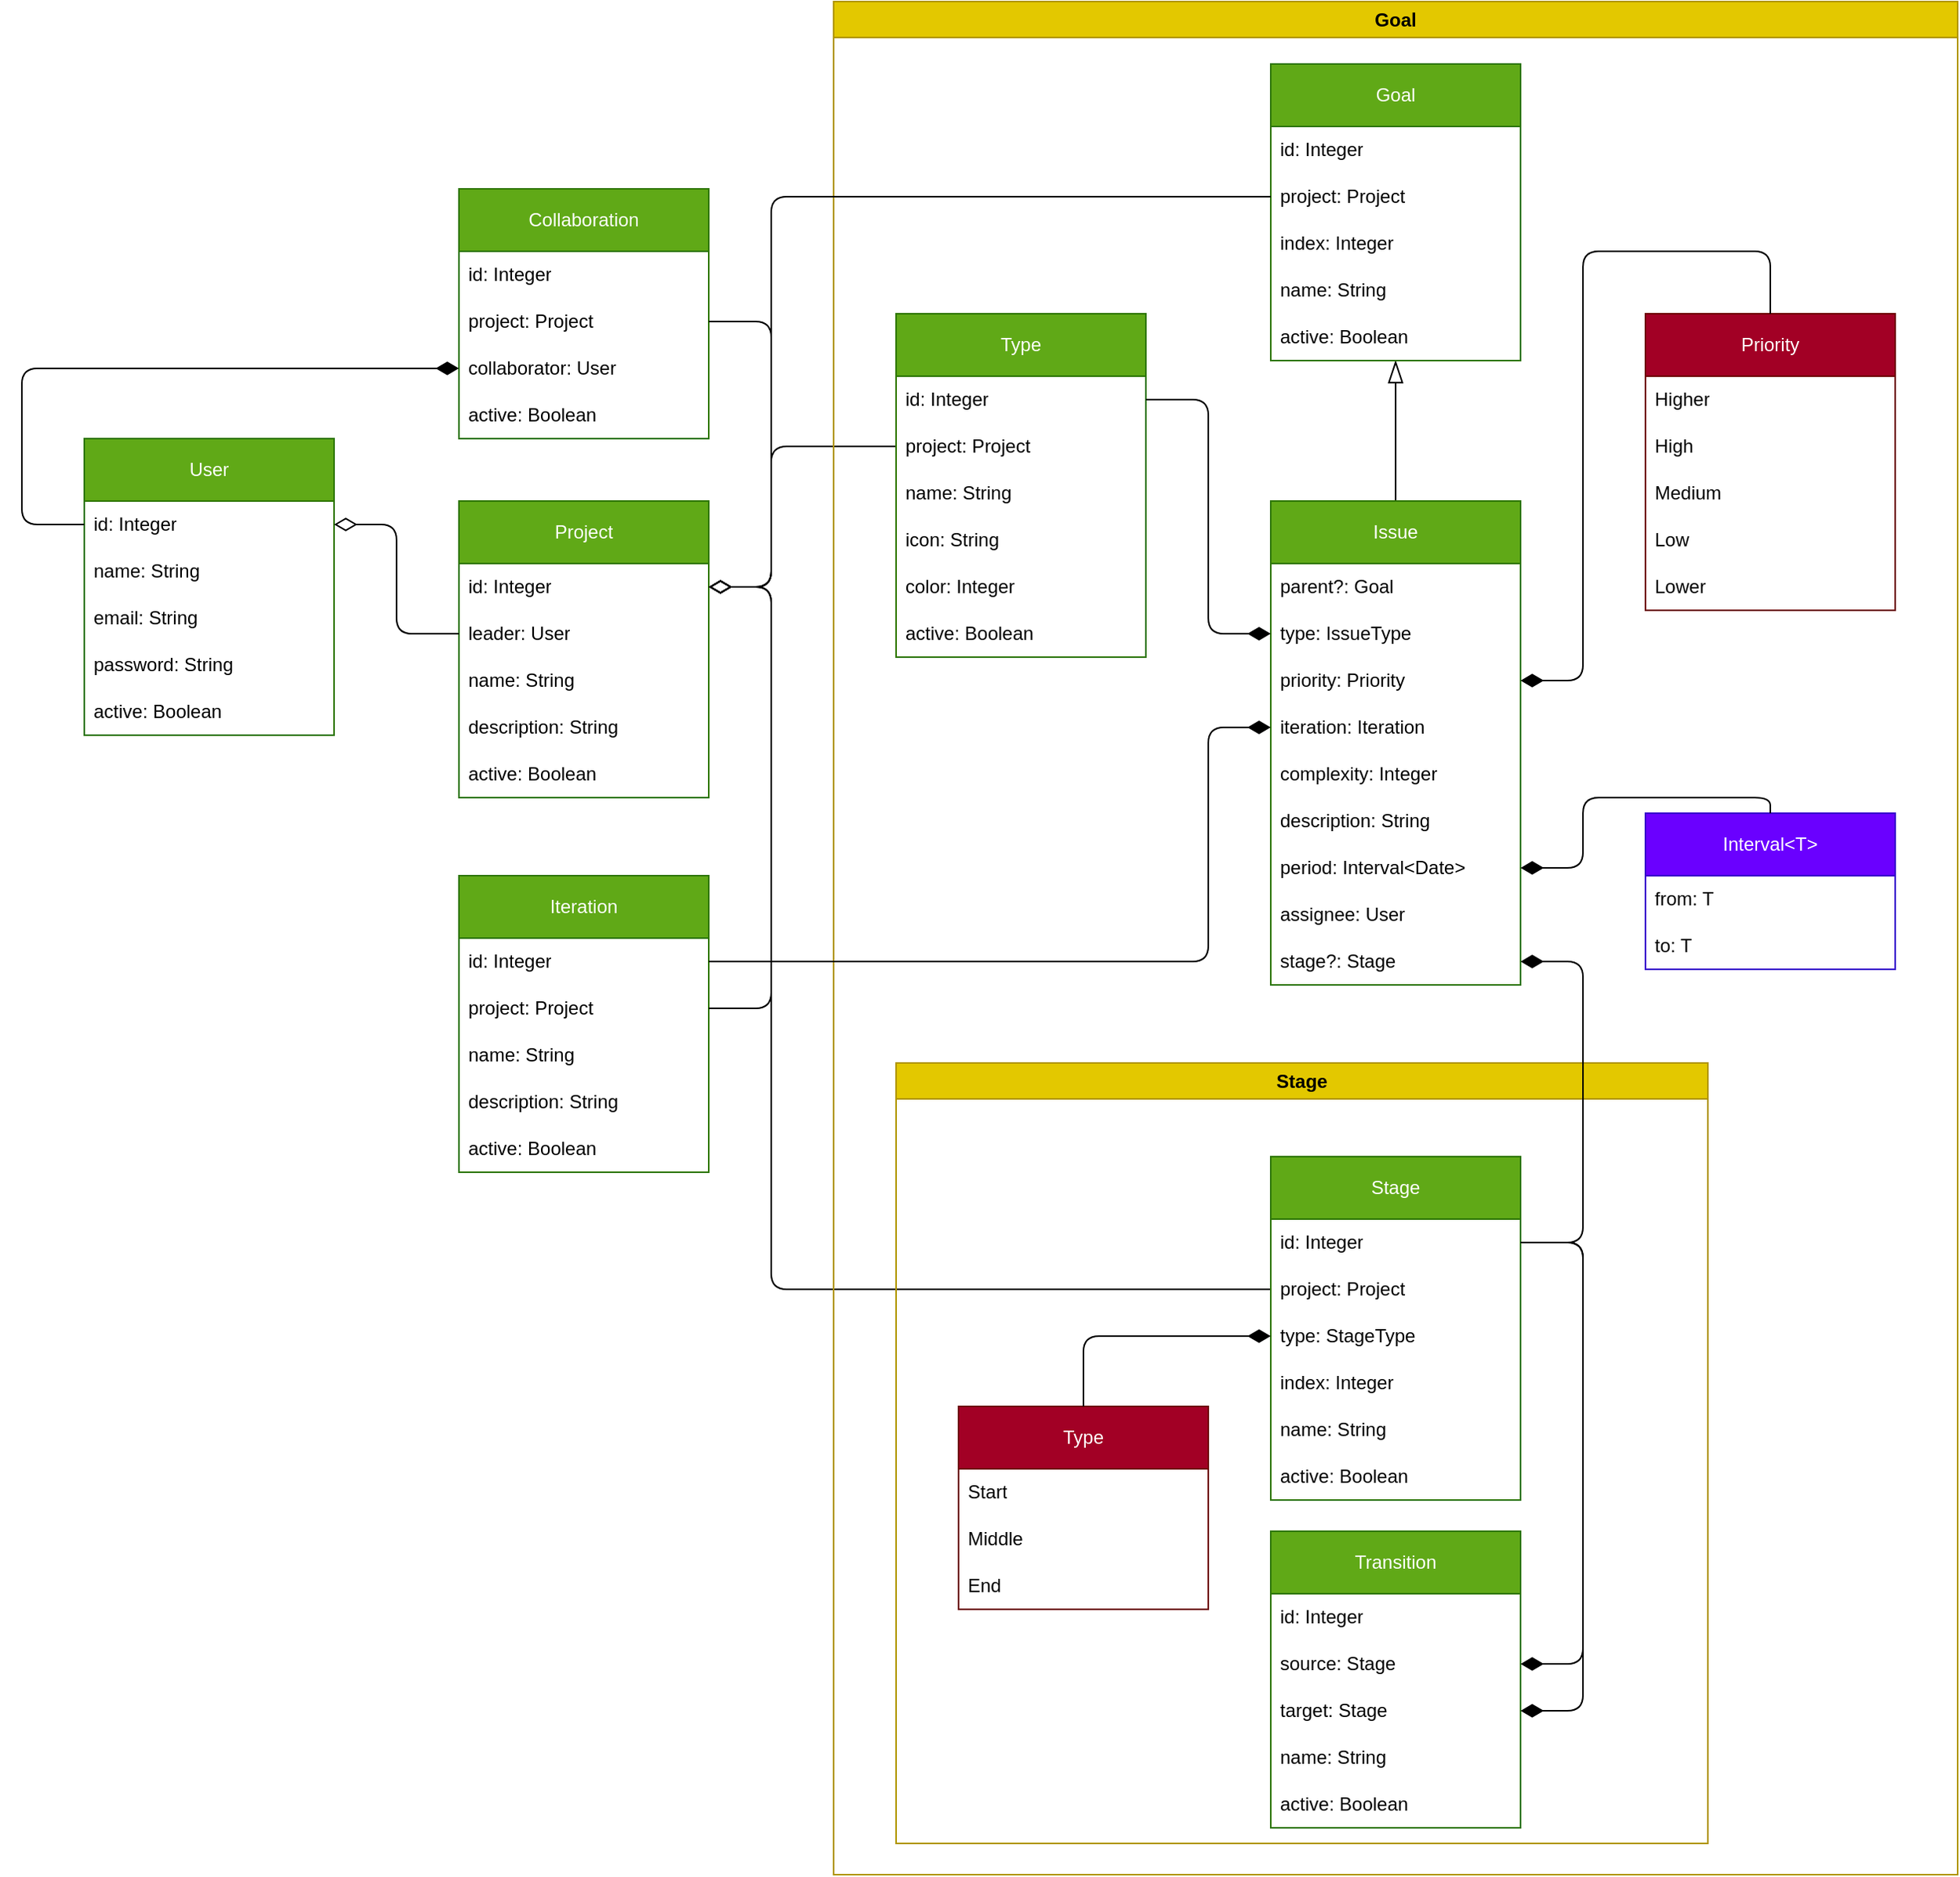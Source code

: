 <mxfile>
    <diagram id="HF8Bk1GmPtNOxWlaj5Zx" name="Página-1">
        <mxGraphModel dx="1165" dy="1118" grid="1" gridSize="10" guides="1" tooltips="1" connect="1" arrows="1" fold="1" page="0" pageScale="1" pageWidth="827" pageHeight="1169" math="0" shadow="0">
            <root>
                <mxCell id="0"/>
                <mxCell id="1" parent="0"/>
                <mxCell id="2" value="User" style="swimlane;fontStyle=0;childLayout=stackLayout;horizontal=1;startSize=40;horizontalStack=0;resizeParent=1;resizeParentMax=0;resizeLast=0;collapsible=1;marginBottom=0;whiteSpace=wrap;html=1;fillColor=#60a917;fontColor=#ffffff;strokeColor=#2D7600;" parent="1" vertex="1">
                    <mxGeometry x="240" y="160" width="160" height="190" as="geometry"/>
                </mxCell>
                <mxCell id="3" value="id: Integer" style="text;strokeColor=none;fillColor=none;align=left;verticalAlign=middle;spacingLeft=4;spacingRight=4;overflow=hidden;points=[[0,0.5],[1,0.5]];portConstraint=eastwest;rotatable=0;whiteSpace=wrap;html=1;" parent="2" vertex="1">
                    <mxGeometry y="40" width="160" height="30" as="geometry"/>
                </mxCell>
                <mxCell id="4" value="name: String" style="text;strokeColor=none;fillColor=none;align=left;verticalAlign=middle;spacingLeft=4;spacingRight=4;overflow=hidden;points=[[0,0.5],[1,0.5]];portConstraint=eastwest;rotatable=0;whiteSpace=wrap;html=1;" parent="2" vertex="1">
                    <mxGeometry y="70" width="160" height="30" as="geometry"/>
                </mxCell>
                <mxCell id="6" value="email: String" style="text;strokeColor=none;fillColor=none;align=left;verticalAlign=middle;spacingLeft=4;spacingRight=4;overflow=hidden;points=[[0,0.5],[1,0.5]];portConstraint=eastwest;rotatable=0;whiteSpace=wrap;html=1;" parent="2" vertex="1">
                    <mxGeometry y="100" width="160" height="30" as="geometry"/>
                </mxCell>
                <mxCell id="7" value="password: String" style="text;strokeColor=none;fillColor=none;align=left;verticalAlign=middle;spacingLeft=4;spacingRight=4;overflow=hidden;points=[[0,0.5],[1,0.5]];portConstraint=eastwest;rotatable=0;whiteSpace=wrap;html=1;" parent="2" vertex="1">
                    <mxGeometry y="130" width="160" height="30" as="geometry"/>
                </mxCell>
                <mxCell id="8" value="active: Boolean" style="text;strokeColor=none;fillColor=none;align=left;verticalAlign=middle;spacingLeft=4;spacingRight=4;overflow=hidden;points=[[0,0.5],[1,0.5]];portConstraint=eastwest;rotatable=0;whiteSpace=wrap;html=1;" parent="2" vertex="1">
                    <mxGeometry y="160" width="160" height="30" as="geometry"/>
                </mxCell>
                <mxCell id="9" value="Project" style="swimlane;fontStyle=0;childLayout=stackLayout;horizontal=1;startSize=40;horizontalStack=0;resizeParent=1;resizeParentMax=0;resizeLast=0;collapsible=1;marginBottom=0;whiteSpace=wrap;html=1;fillColor=#60a917;fontColor=#ffffff;strokeColor=#2D7600;" parent="1" vertex="1">
                    <mxGeometry x="480" y="200" width="160" height="190" as="geometry"/>
                </mxCell>
                <mxCell id="10" value="id: Integer" style="text;strokeColor=none;fillColor=none;align=left;verticalAlign=middle;spacingLeft=4;spacingRight=4;overflow=hidden;points=[[0,0.5],[1,0.5]];portConstraint=eastwest;rotatable=0;whiteSpace=wrap;html=1;" parent="9" vertex="1">
                    <mxGeometry y="40" width="160" height="30" as="geometry"/>
                </mxCell>
                <mxCell id="11" value="leader: User" style="text;strokeColor=none;fillColor=none;align=left;verticalAlign=middle;spacingLeft=4;spacingRight=4;overflow=hidden;points=[[0,0.5],[1,0.5]];portConstraint=eastwest;rotatable=0;whiteSpace=wrap;html=1;" parent="9" vertex="1">
                    <mxGeometry y="70" width="160" height="30" as="geometry"/>
                </mxCell>
                <mxCell id="12" value="name: String" style="text;strokeColor=none;fillColor=none;align=left;verticalAlign=middle;spacingLeft=4;spacingRight=4;overflow=hidden;points=[[0,0.5],[1,0.5]];portConstraint=eastwest;rotatable=0;whiteSpace=wrap;html=1;" parent="9" vertex="1">
                    <mxGeometry y="100" width="160" height="30" as="geometry"/>
                </mxCell>
                <mxCell id="175" value="description: String" style="text;strokeColor=none;fillColor=none;align=left;verticalAlign=middle;spacingLeft=4;spacingRight=4;overflow=hidden;points=[[0,0.5],[1,0.5]];portConstraint=eastwest;rotatable=0;whiteSpace=wrap;html=1;" parent="9" vertex="1">
                    <mxGeometry y="130" width="160" height="30" as="geometry"/>
                </mxCell>
                <mxCell id="13" value="active: Boolean" style="text;strokeColor=none;fillColor=none;align=left;verticalAlign=middle;spacingLeft=4;spacingRight=4;overflow=hidden;points=[[0,0.5],[1,0.5]];portConstraint=eastwest;rotatable=0;whiteSpace=wrap;html=1;" parent="9" vertex="1">
                    <mxGeometry y="160" width="160" height="30" as="geometry"/>
                </mxCell>
                <mxCell id="15" style="edgeStyle=orthogonalEdgeStyle;html=1;exitX=0;exitY=0.5;exitDx=0;exitDy=0;entryX=1;entryY=0.5;entryDx=0;entryDy=0;endArrow=diamondThin;endFill=0;endSize=12;" parent="1" source="11" target="3" edge="1">
                    <mxGeometry relative="1" as="geometry"/>
                </mxCell>
                <mxCell id="163" style="edgeStyle=none;html=1;exitX=0.5;exitY=0;exitDx=0;exitDy=0;entryX=0.5;entryY=1;entryDx=0;entryDy=0;entryPerimeter=0;endArrow=blockThin;endFill=0;endSize=12;" parent="1" source="21" target="161" edge="1">
                    <mxGeometry relative="1" as="geometry"/>
                </mxCell>
                <mxCell id="27" style="edgeStyle=orthogonalEdgeStyle;html=1;exitX=0;exitY=0.5;exitDx=0;exitDy=0;entryX=1;entryY=0.5;entryDx=0;entryDy=0;strokeWidth=1;endArrow=diamondThin;endFill=0;endSize=12;" parent="1" source="19" target="10" edge="1">
                    <mxGeometry relative="1" as="geometry">
                        <Array as="points">
                            <mxPoint x="680" y="165"/>
                            <mxPoint x="680" y="255"/>
                        </Array>
                    </mxGeometry>
                </mxCell>
                <mxCell id="36" style="edgeStyle=orthogonalEdgeStyle;html=1;exitX=0;exitY=0.5;exitDx=0;exitDy=0;entryX=1;entryY=0.5;entryDx=0;entryDy=0;strokeWidth=1;endArrow=diamondThin;endFill=0;endSize=12;" parent="1" source="33" target="10" edge="1">
                    <mxGeometry relative="1" as="geometry">
                        <Array as="points">
                            <mxPoint x="680" y="705"/>
                            <mxPoint x="680" y="255"/>
                        </Array>
                    </mxGeometry>
                </mxCell>
                <mxCell id="54" value="Collaboration" style="swimlane;fontStyle=0;childLayout=stackLayout;horizontal=1;startSize=40;horizontalStack=0;resizeParent=1;resizeParentMax=0;resizeLast=0;collapsible=1;marginBottom=0;whiteSpace=wrap;html=1;fillColor=#60a917;fontColor=#ffffff;strokeColor=#2D7600;" parent="1" vertex="1">
                    <mxGeometry x="480" width="160" height="160" as="geometry"/>
                </mxCell>
                <mxCell id="55" value="id: Integer" style="text;strokeColor=none;fillColor=none;align=left;verticalAlign=middle;spacingLeft=4;spacingRight=4;overflow=hidden;points=[[0,0.5],[1,0.5]];portConstraint=eastwest;rotatable=0;whiteSpace=wrap;html=1;" parent="54" vertex="1">
                    <mxGeometry y="40" width="160" height="30" as="geometry"/>
                </mxCell>
                <mxCell id="57" value="project: Project" style="text;strokeColor=none;fillColor=none;align=left;verticalAlign=middle;spacingLeft=4;spacingRight=4;overflow=hidden;points=[[0,0.5],[1,0.5]];portConstraint=eastwest;rotatable=0;whiteSpace=wrap;html=1;" parent="54" vertex="1">
                    <mxGeometry y="70" width="160" height="30" as="geometry"/>
                </mxCell>
                <mxCell id="56" value="collaborator: User" style="text;strokeColor=none;fillColor=none;align=left;verticalAlign=middle;spacingLeft=4;spacingRight=4;overflow=hidden;points=[[0,0.5],[1,0.5]];portConstraint=eastwest;rotatable=0;whiteSpace=wrap;html=1;" parent="54" vertex="1">
                    <mxGeometry y="100" width="160" height="30" as="geometry"/>
                </mxCell>
                <mxCell id="58" value="active: Boolean" style="text;strokeColor=none;fillColor=none;align=left;verticalAlign=middle;spacingLeft=4;spacingRight=4;overflow=hidden;points=[[0,0.5],[1,0.5]];portConstraint=eastwest;rotatable=0;whiteSpace=wrap;html=1;" parent="54" vertex="1">
                    <mxGeometry y="130" width="160" height="30" as="geometry"/>
                </mxCell>
                <mxCell id="60" style="edgeStyle=orthogonalEdgeStyle;html=1;exitX=1;exitY=0.5;exitDx=0;exitDy=0;entryX=1;entryY=0.5;entryDx=0;entryDy=0;strokeWidth=1;endArrow=diamondThin;endFill=0;endSize=12;" parent="1" source="57" target="10" edge="1">
                    <mxGeometry relative="1" as="geometry">
                        <Array as="points">
                            <mxPoint x="680" y="85"/>
                            <mxPoint x="680" y="255"/>
                        </Array>
                    </mxGeometry>
                </mxCell>
                <mxCell id="61" style="edgeStyle=orthogonalEdgeStyle;html=1;exitX=0;exitY=0.5;exitDx=0;exitDy=0;entryX=0;entryY=0.5;entryDx=0;entryDy=0;strokeWidth=1;endArrow=diamondThin;endFill=1;endSize=12;" parent="1" source="3" target="56" edge="1">
                    <mxGeometry relative="1" as="geometry">
                        <Array as="points">
                            <mxPoint x="200" y="215"/>
                            <mxPoint x="200" y="115"/>
                        </Array>
                    </mxGeometry>
                </mxCell>
                <mxCell id="146" value="Goal" style="swimlane;fontStyle=0;childLayout=stackLayout;horizontal=1;startSize=40;horizontalStack=0;resizeParent=1;resizeParentMax=0;resizeLast=0;collapsible=1;marginBottom=0;whiteSpace=wrap;html=1;fillColor=#60a917;fontColor=#ffffff;strokeColor=#2D7600;" parent="1" vertex="1">
                    <mxGeometry x="1000" y="-80" width="160" height="190" as="geometry"/>
                </mxCell>
                <mxCell id="147" value="id: Integer" style="text;strokeColor=none;fillColor=none;align=left;verticalAlign=middle;spacingLeft=4;spacingRight=4;overflow=hidden;points=[[0,0.5],[1,0.5]];portConstraint=eastwest;rotatable=0;whiteSpace=wrap;html=1;" parent="146" vertex="1">
                    <mxGeometry y="40" width="160" height="30" as="geometry"/>
                </mxCell>
                <mxCell id="178" value="project: Project" style="text;strokeColor=none;fillColor=none;align=left;verticalAlign=middle;spacingLeft=4;spacingRight=4;overflow=hidden;points=[[0,0.5],[1,0.5]];portConstraint=eastwest;rotatable=0;whiteSpace=wrap;html=1;" parent="146" vertex="1">
                    <mxGeometry y="70" width="160" height="30" as="geometry"/>
                </mxCell>
                <mxCell id="144" value="index: Integer" style="text;strokeColor=none;fillColor=none;align=left;verticalAlign=middle;spacingLeft=4;spacingRight=4;overflow=hidden;points=[[0,0.5],[1,0.5]];portConstraint=eastwest;rotatable=0;whiteSpace=wrap;html=1;" parent="146" vertex="1">
                    <mxGeometry y="100" width="160" height="30" as="geometry"/>
                </mxCell>
                <mxCell id="152" value="name: String" style="text;strokeColor=none;fillColor=none;align=left;verticalAlign=middle;spacingLeft=4;spacingRight=4;overflow=hidden;points=[[0,0.5],[1,0.5]];portConstraint=eastwest;rotatable=0;whiteSpace=wrap;html=1;" parent="146" vertex="1">
                    <mxGeometry y="130" width="160" height="30" as="geometry"/>
                </mxCell>
                <mxCell id="161" value="active: Boolean" style="text;strokeColor=none;fillColor=none;align=left;verticalAlign=middle;spacingLeft=4;spacingRight=4;overflow=hidden;points=[[0,0.5],[1,0.5]];portConstraint=eastwest;rotatable=0;whiteSpace=wrap;html=1;" parent="146" vertex="1">
                    <mxGeometry y="160" width="160" height="30" as="geometry"/>
                </mxCell>
                <mxCell id="171" value="Goal" style="swimlane;whiteSpace=wrap;html=1;fillColor=#e3c800;fontColor=#000000;strokeColor=#B09500;" parent="1" vertex="1">
                    <mxGeometry x="720" y="-120" width="720" height="1200" as="geometry"/>
                </mxCell>
                <mxCell id="173" value="Stage" style="swimlane;whiteSpace=wrap;html=1;fillColor=#e3c800;fontColor=#000000;strokeColor=#B09500;" parent="171" vertex="1">
                    <mxGeometry x="40" y="680" width="520" height="500" as="geometry"/>
                </mxCell>
                <mxCell id="31" value="Stage" style="swimlane;fontStyle=0;childLayout=stackLayout;horizontal=1;startSize=40;horizontalStack=0;resizeParent=1;resizeParentMax=0;resizeLast=0;collapsible=1;marginBottom=0;whiteSpace=wrap;html=1;fillColor=#60a917;fontColor=#ffffff;strokeColor=#2D7600;" parent="173" vertex="1">
                    <mxGeometry x="240" y="60" width="160" height="220" as="geometry"/>
                </mxCell>
                <mxCell id="32" value="id: Integer" style="text;strokeColor=none;fillColor=none;align=left;verticalAlign=middle;spacingLeft=4;spacingRight=4;overflow=hidden;points=[[0,0.5],[1,0.5]];portConstraint=eastwest;rotatable=0;whiteSpace=wrap;html=1;" parent="31" vertex="1">
                    <mxGeometry y="40" width="160" height="30" as="geometry"/>
                </mxCell>
                <mxCell id="33" value="project: Project" style="text;strokeColor=none;fillColor=none;align=left;verticalAlign=middle;spacingLeft=4;spacingRight=4;overflow=hidden;points=[[0,0.5],[1,0.5]];portConstraint=eastwest;rotatable=0;whiteSpace=wrap;html=1;" parent="31" vertex="1">
                    <mxGeometry y="70" width="160" height="30" as="geometry"/>
                </mxCell>
                <mxCell id="52" value="type: StageType" style="text;strokeColor=none;fillColor=none;align=left;verticalAlign=middle;spacingLeft=4;spacingRight=4;overflow=hidden;points=[[0,0.5],[1,0.5]];portConstraint=eastwest;rotatable=0;whiteSpace=wrap;html=1;" parent="31" vertex="1">
                    <mxGeometry y="100" width="160" height="30" as="geometry"/>
                </mxCell>
                <mxCell id="113" value="index: Integer" style="text;strokeColor=none;fillColor=none;align=left;verticalAlign=middle;spacingLeft=4;spacingRight=4;overflow=hidden;points=[[0,0.5],[1,0.5]];portConstraint=eastwest;rotatable=0;whiteSpace=wrap;html=1;" parent="31" vertex="1">
                    <mxGeometry y="130" width="160" height="30" as="geometry"/>
                </mxCell>
                <mxCell id="34" value="name: String" style="text;strokeColor=none;fillColor=none;align=left;verticalAlign=middle;spacingLeft=4;spacingRight=4;overflow=hidden;points=[[0,0.5],[1,0.5]];portConstraint=eastwest;rotatable=0;whiteSpace=wrap;html=1;" parent="31" vertex="1">
                    <mxGeometry y="160" width="160" height="30" as="geometry"/>
                </mxCell>
                <mxCell id="35" value="active: Boolean" style="text;strokeColor=none;fillColor=none;align=left;verticalAlign=middle;spacingLeft=4;spacingRight=4;overflow=hidden;points=[[0,0.5],[1,0.5]];portConstraint=eastwest;rotatable=0;whiteSpace=wrap;html=1;" parent="31" vertex="1">
                    <mxGeometry y="190" width="160" height="30" as="geometry"/>
                </mxCell>
                <mxCell id="37" value="Transition" style="swimlane;fontStyle=0;childLayout=stackLayout;horizontal=1;startSize=40;horizontalStack=0;resizeParent=1;resizeParentMax=0;resizeLast=0;collapsible=1;marginBottom=0;whiteSpace=wrap;html=1;fillColor=#60a917;fontColor=#ffffff;strokeColor=#2D7600;" parent="173" vertex="1">
                    <mxGeometry x="240" y="300" width="160" height="190" as="geometry"/>
                </mxCell>
                <mxCell id="38" value="id: Integer" style="text;strokeColor=none;fillColor=none;align=left;verticalAlign=middle;spacingLeft=4;spacingRight=4;overflow=hidden;points=[[0,0.5],[1,0.5]];portConstraint=eastwest;rotatable=0;whiteSpace=wrap;html=1;" parent="37" vertex="1">
                    <mxGeometry y="40" width="160" height="30" as="geometry"/>
                </mxCell>
                <mxCell id="39" value="source: Stage" style="text;strokeColor=none;fillColor=none;align=left;verticalAlign=middle;spacingLeft=4;spacingRight=4;overflow=hidden;points=[[0,0.5],[1,0.5]];portConstraint=eastwest;rotatable=0;whiteSpace=wrap;html=1;" parent="37" vertex="1">
                    <mxGeometry y="70" width="160" height="30" as="geometry"/>
                </mxCell>
                <mxCell id="40" value="target: Stage" style="text;strokeColor=none;fillColor=none;align=left;verticalAlign=middle;spacingLeft=4;spacingRight=4;overflow=hidden;points=[[0,0.5],[1,0.5]];portConstraint=eastwest;rotatable=0;whiteSpace=wrap;html=1;" parent="37" vertex="1">
                    <mxGeometry y="100" width="160" height="30" as="geometry"/>
                </mxCell>
                <mxCell id="176" value="name: String" style="text;strokeColor=none;fillColor=none;align=left;verticalAlign=middle;spacingLeft=4;spacingRight=4;overflow=hidden;points=[[0,0.5],[1,0.5]];portConstraint=eastwest;rotatable=0;whiteSpace=wrap;html=1;" parent="37" vertex="1">
                    <mxGeometry y="130" width="160" height="30" as="geometry"/>
                </mxCell>
                <mxCell id="41" value="active: Boolean" style="text;strokeColor=none;fillColor=none;align=left;verticalAlign=middle;spacingLeft=4;spacingRight=4;overflow=hidden;points=[[0,0.5],[1,0.5]];portConstraint=eastwest;rotatable=0;whiteSpace=wrap;html=1;" parent="37" vertex="1">
                    <mxGeometry y="160" width="160" height="30" as="geometry"/>
                </mxCell>
                <mxCell id="44" style="edgeStyle=orthogonalEdgeStyle;html=1;exitX=1;exitY=0.5;exitDx=0;exitDy=0;strokeWidth=1;endArrow=diamondThin;endFill=1;endSize=12;" parent="173" source="32" target="39" edge="1">
                    <mxGeometry relative="1" as="geometry">
                        <Array as="points">
                            <mxPoint x="440" y="115"/>
                            <mxPoint x="440" y="385"/>
                        </Array>
                    </mxGeometry>
                </mxCell>
                <mxCell id="46" style="edgeStyle=orthogonalEdgeStyle;html=1;exitX=1;exitY=0.5;exitDx=0;exitDy=0;entryX=1;entryY=0.5;entryDx=0;entryDy=0;strokeWidth=1;endArrow=diamondThin;endFill=1;endSize=12;" parent="173" source="32" target="40" edge="1">
                    <mxGeometry relative="1" as="geometry">
                        <Array as="points">
                            <mxPoint x="440" y="115"/>
                            <mxPoint x="440" y="415"/>
                        </Array>
                    </mxGeometry>
                </mxCell>
                <mxCell id="47" value="Type" style="swimlane;fontStyle=0;childLayout=stackLayout;horizontal=1;startSize=40;horizontalStack=0;resizeParent=1;resizeParentMax=0;resizeLast=0;collapsible=1;marginBottom=0;whiteSpace=wrap;html=1;fillColor=#a20025;fontColor=#ffffff;strokeColor=#6F0000;" parent="173" vertex="1">
                    <mxGeometry x="40.0" y="220" width="160" height="130" as="geometry"/>
                </mxCell>
                <mxCell id="48" value="Start" style="text;strokeColor=none;fillColor=none;align=left;verticalAlign=middle;spacingLeft=4;spacingRight=4;overflow=hidden;points=[[0,0.5],[1,0.5]];portConstraint=eastwest;rotatable=0;whiteSpace=wrap;html=1;" parent="47" vertex="1">
                    <mxGeometry y="40" width="160" height="30" as="geometry"/>
                </mxCell>
                <mxCell id="50" value="Middle" style="text;strokeColor=none;fillColor=none;align=left;verticalAlign=middle;spacingLeft=4;spacingRight=4;overflow=hidden;points=[[0,0.5],[1,0.5]];portConstraint=eastwest;rotatable=0;whiteSpace=wrap;html=1;" parent="47" vertex="1">
                    <mxGeometry y="70" width="160" height="30" as="geometry"/>
                </mxCell>
                <mxCell id="51" value="End" style="text;strokeColor=none;fillColor=none;align=left;verticalAlign=middle;spacingLeft=4;spacingRight=4;overflow=hidden;points=[[0,0.5],[1,0.5]];portConstraint=eastwest;rotatable=0;whiteSpace=wrap;html=1;" parent="47" vertex="1">
                    <mxGeometry y="100" width="160" height="30" as="geometry"/>
                </mxCell>
                <mxCell id="53" style="edgeStyle=orthogonalEdgeStyle;html=1;exitX=0.5;exitY=0;exitDx=0;exitDy=0;entryX=0;entryY=0.5;entryDx=0;entryDy=0;strokeWidth=1;endArrow=diamondThin;endFill=1;endSize=12;" parent="173" source="47" target="52" edge="1">
                    <mxGeometry relative="1" as="geometry"/>
                </mxCell>
                <mxCell id="21" value="Issue" style="swimlane;fontStyle=0;childLayout=stackLayout;horizontal=1;startSize=40;horizontalStack=0;resizeParent=1;resizeParentMax=0;resizeLast=0;collapsible=1;marginBottom=0;whiteSpace=wrap;html=1;fillColor=#60a917;fontColor=#ffffff;strokeColor=#2D7600;" parent="171" vertex="1">
                    <mxGeometry x="280" y="320" width="160" height="310" as="geometry"/>
                </mxCell>
                <mxCell id="142" value="parent?: Goal" style="text;strokeColor=none;fillColor=none;align=left;verticalAlign=middle;spacingLeft=4;spacingRight=4;overflow=hidden;points=[[0,0.5],[1,0.5]];portConstraint=eastwest;rotatable=0;whiteSpace=wrap;html=1;" parent="21" vertex="1">
                    <mxGeometry y="40" width="160" height="30" as="geometry"/>
                </mxCell>
                <mxCell id="23" value="type: IssueType" style="text;strokeColor=none;fillColor=none;align=left;verticalAlign=middle;spacingLeft=4;spacingRight=4;overflow=hidden;points=[[0,0.5],[1,0.5]];portConstraint=eastwest;rotatable=0;whiteSpace=wrap;html=1;" parent="21" vertex="1">
                    <mxGeometry y="70" width="160" height="30" as="geometry"/>
                </mxCell>
                <mxCell id="114" value="priority: Priority" style="text;strokeColor=none;fillColor=none;align=left;verticalAlign=middle;spacingLeft=4;spacingRight=4;overflow=hidden;points=[[0,0.5],[1,0.5]];portConstraint=eastwest;rotatable=0;whiteSpace=wrap;html=1;" parent="21" vertex="1">
                    <mxGeometry y="100" width="160" height="30" as="geometry"/>
                </mxCell>
                <mxCell id="187" value="iteration: Iteration" style="text;strokeColor=none;fillColor=none;align=left;verticalAlign=middle;spacingLeft=4;spacingRight=4;overflow=hidden;points=[[0,0.5],[1,0.5]];portConstraint=eastwest;rotatable=0;whiteSpace=wrap;html=1;" parent="21" vertex="1">
                    <mxGeometry y="130" width="160" height="30" as="geometry"/>
                </mxCell>
                <mxCell id="122" value="complexity: Integer" style="text;strokeColor=none;fillColor=none;align=left;verticalAlign=middle;spacingLeft=4;spacingRight=4;overflow=hidden;points=[[0,0.5],[1,0.5]];portConstraint=eastwest;rotatable=0;whiteSpace=wrap;html=1;" parent="21" vertex="1">
                    <mxGeometry y="160" width="160" height="30" as="geometry"/>
                </mxCell>
                <mxCell id="153" value="description: String" style="text;strokeColor=none;fillColor=none;align=left;verticalAlign=middle;spacingLeft=4;spacingRight=4;overflow=hidden;points=[[0,0.5],[1,0.5]];portConstraint=eastwest;rotatable=0;whiteSpace=wrap;html=1;" parent="21" vertex="1">
                    <mxGeometry y="190" width="160" height="30" as="geometry"/>
                </mxCell>
                <mxCell id="126" value="period: Interval&amp;lt;Date&amp;gt;" style="text;strokeColor=none;fillColor=none;align=left;verticalAlign=middle;spacingLeft=4;spacingRight=4;overflow=hidden;points=[[0,0.5],[1,0.5]];portConstraint=eastwest;rotatable=0;whiteSpace=wrap;html=1;" parent="21" vertex="1">
                    <mxGeometry y="220" width="160" height="30" as="geometry"/>
                </mxCell>
                <mxCell id="111" value="assignee: User" style="text;strokeColor=none;fillColor=none;align=left;verticalAlign=middle;spacingLeft=4;spacingRight=4;overflow=hidden;points=[[0,0.5],[1,0.5]];portConstraint=eastwest;rotatable=0;whiteSpace=wrap;html=1;" parent="21" vertex="1">
                    <mxGeometry y="250" width="160" height="30" as="geometry"/>
                </mxCell>
                <mxCell id="24" value="stage?: Stage" style="text;strokeColor=none;fillColor=none;align=left;verticalAlign=middle;spacingLeft=4;spacingRight=4;overflow=hidden;points=[[0,0.5],[1,0.5]];portConstraint=eastwest;rotatable=0;whiteSpace=wrap;html=1;" parent="21" vertex="1">
                    <mxGeometry y="280" width="160" height="30" as="geometry"/>
                </mxCell>
                <mxCell id="110" style="edgeStyle=orthogonalEdgeStyle;html=1;exitX=1;exitY=0.5;exitDx=0;exitDy=0;entryX=1;entryY=0.5;entryDx=0;entryDy=0;strokeWidth=1;endArrow=diamondThin;endFill=1;endSize=12;" parent="171" source="32" target="24" edge="1">
                    <mxGeometry relative="1" as="geometry">
                        <Array as="points">
                            <mxPoint x="480" y="795"/>
                            <mxPoint x="480" y="615"/>
                        </Array>
                    </mxGeometry>
                </mxCell>
                <mxCell id="164" value="Interval&amp;lt;T&amp;gt;" style="swimlane;fontStyle=0;childLayout=stackLayout;horizontal=1;startSize=40;horizontalStack=0;resizeParent=1;resizeParentMax=0;resizeLast=0;collapsible=1;marginBottom=0;whiteSpace=wrap;html=1;fillColor=#6a00ff;fontColor=#ffffff;strokeColor=#3700CC;" parent="171" vertex="1">
                    <mxGeometry x="520" y="520" width="160" height="100" as="geometry"/>
                </mxCell>
                <mxCell id="166" value="from: T" style="text;strokeColor=none;fillColor=none;align=left;verticalAlign=middle;spacingLeft=4;spacingRight=4;overflow=hidden;points=[[0,0.5],[1,0.5]];portConstraint=eastwest;rotatable=0;whiteSpace=wrap;html=1;" parent="164" vertex="1">
                    <mxGeometry y="40" width="160" height="30" as="geometry"/>
                </mxCell>
                <mxCell id="174" value="to: T" style="text;strokeColor=none;fillColor=none;align=left;verticalAlign=middle;spacingLeft=4;spacingRight=4;overflow=hidden;points=[[0,0.5],[1,0.5]];portConstraint=eastwest;rotatable=0;whiteSpace=wrap;html=1;" parent="164" vertex="1">
                    <mxGeometry y="70" width="160" height="30" as="geometry"/>
                </mxCell>
                <mxCell id="169" style="edgeStyle=orthogonalEdgeStyle;html=1;exitX=0.5;exitY=0;exitDx=0;exitDy=0;entryX=1;entryY=0.5;entryDx=0;entryDy=0;endArrow=diamondThin;endFill=1;endSize=12;" parent="171" source="164" target="126" edge="1">
                    <mxGeometry relative="1" as="geometry"/>
                </mxCell>
                <mxCell id="115" value="Priority" style="swimlane;fontStyle=0;childLayout=stackLayout;horizontal=1;startSize=40;horizontalStack=0;resizeParent=1;resizeParentMax=0;resizeLast=0;collapsible=1;marginBottom=0;whiteSpace=wrap;html=1;fillColor=#a20025;fontColor=#ffffff;strokeColor=#6F0000;" parent="171" vertex="1">
                    <mxGeometry x="520" y="200" width="160" height="190" as="geometry"/>
                </mxCell>
                <mxCell id="116" value="Higher" style="text;strokeColor=none;fillColor=none;align=left;verticalAlign=middle;spacingLeft=4;spacingRight=4;overflow=hidden;points=[[0,0.5],[1,0.5]];portConstraint=eastwest;rotatable=0;whiteSpace=wrap;html=1;" parent="115" vertex="1">
                    <mxGeometry y="40" width="160" height="30" as="geometry"/>
                </mxCell>
                <mxCell id="117" value="High" style="text;strokeColor=none;fillColor=none;align=left;verticalAlign=middle;spacingLeft=4;spacingRight=4;overflow=hidden;points=[[0,0.5],[1,0.5]];portConstraint=eastwest;rotatable=0;whiteSpace=wrap;html=1;" parent="115" vertex="1">
                    <mxGeometry y="70" width="160" height="30" as="geometry"/>
                </mxCell>
                <mxCell id="118" value="Medium" style="text;strokeColor=none;fillColor=none;align=left;verticalAlign=middle;spacingLeft=4;spacingRight=4;overflow=hidden;points=[[0,0.5],[1,0.5]];portConstraint=eastwest;rotatable=0;whiteSpace=wrap;html=1;" parent="115" vertex="1">
                    <mxGeometry y="100" width="160" height="30" as="geometry"/>
                </mxCell>
                <mxCell id="119" value="Low" style="text;strokeColor=none;fillColor=none;align=left;verticalAlign=middle;spacingLeft=4;spacingRight=4;overflow=hidden;points=[[0,0.5],[1,0.5]];portConstraint=eastwest;rotatable=0;whiteSpace=wrap;html=1;" parent="115" vertex="1">
                    <mxGeometry y="130" width="160" height="30" as="geometry"/>
                </mxCell>
                <mxCell id="120" value="Lower" style="text;strokeColor=none;fillColor=none;align=left;verticalAlign=middle;spacingLeft=4;spacingRight=4;overflow=hidden;points=[[0,0.5],[1,0.5]];portConstraint=eastwest;rotatable=0;whiteSpace=wrap;html=1;" parent="115" vertex="1">
                    <mxGeometry y="160" width="160" height="30" as="geometry"/>
                </mxCell>
                <mxCell id="16" value="Type" style="swimlane;fontStyle=0;childLayout=stackLayout;horizontal=1;startSize=40;horizontalStack=0;resizeParent=1;resizeParentMax=0;resizeLast=0;collapsible=1;marginBottom=0;whiteSpace=wrap;html=1;fillColor=#60a917;fontColor=#ffffff;strokeColor=#2D7600;" parent="171" vertex="1">
                    <mxGeometry x="40" y="200" width="160" height="220" as="geometry"/>
                </mxCell>
                <mxCell id="17" value="id: Integer" style="text;strokeColor=none;fillColor=none;align=left;verticalAlign=middle;spacingLeft=4;spacingRight=4;overflow=hidden;points=[[0,0.5],[1,0.5]];portConstraint=eastwest;rotatable=0;whiteSpace=wrap;html=1;" parent="16" vertex="1">
                    <mxGeometry y="40" width="160" height="30" as="geometry"/>
                </mxCell>
                <mxCell id="19" value="project: Project" style="text;strokeColor=none;fillColor=none;align=left;verticalAlign=middle;spacingLeft=4;spacingRight=4;overflow=hidden;points=[[0,0.5],[1,0.5]];portConstraint=eastwest;rotatable=0;whiteSpace=wrap;html=1;" parent="16" vertex="1">
                    <mxGeometry y="70" width="160" height="30" as="geometry"/>
                </mxCell>
                <mxCell id="26" value="name: String" style="text;strokeColor=none;fillColor=none;align=left;verticalAlign=middle;spacingLeft=4;spacingRight=4;overflow=hidden;points=[[0,0.5],[1,0.5]];portConstraint=eastwest;rotatable=0;whiteSpace=wrap;html=1;" parent="16" vertex="1">
                    <mxGeometry y="100" width="160" height="30" as="geometry"/>
                </mxCell>
                <mxCell id="127" value="icon: String" style="text;strokeColor=none;fillColor=none;align=left;verticalAlign=middle;spacingLeft=4;spacingRight=4;overflow=hidden;points=[[0,0.5],[1,0.5]];portConstraint=eastwest;rotatable=0;whiteSpace=wrap;html=1;" parent="16" vertex="1">
                    <mxGeometry y="130" width="160" height="30" as="geometry"/>
                </mxCell>
                <mxCell id="128" value="color: Integer" style="text;strokeColor=none;fillColor=none;align=left;verticalAlign=middle;spacingLeft=4;spacingRight=4;overflow=hidden;points=[[0,0.5],[1,0.5]];portConstraint=eastwest;rotatable=0;whiteSpace=wrap;html=1;" parent="16" vertex="1">
                    <mxGeometry y="160" width="160" height="30" as="geometry"/>
                </mxCell>
                <mxCell id="20" value="active: Boolean" style="text;strokeColor=none;fillColor=none;align=left;verticalAlign=middle;spacingLeft=4;spacingRight=4;overflow=hidden;points=[[0,0.5],[1,0.5]];portConstraint=eastwest;rotatable=0;whiteSpace=wrap;html=1;" parent="16" vertex="1">
                    <mxGeometry y="190" width="160" height="30" as="geometry"/>
                </mxCell>
                <mxCell id="30" style="edgeStyle=orthogonalEdgeStyle;html=1;exitX=1;exitY=0.5;exitDx=0;exitDy=0;strokeWidth=1;endArrow=diamondThin;endFill=1;endSize=12;entryX=0;entryY=0.5;entryDx=0;entryDy=0;" parent="171" source="17" target="23" edge="1">
                    <mxGeometry relative="1" as="geometry">
                        <Array as="points">
                            <mxPoint x="240" y="255"/>
                            <mxPoint x="240" y="405"/>
                        </Array>
                    </mxGeometry>
                </mxCell>
                <mxCell id="121" style="edgeStyle=orthogonalEdgeStyle;html=1;exitX=0.5;exitY=0;exitDx=0;exitDy=0;entryX=1;entryY=0.5;entryDx=0;entryDy=0;endArrow=diamondThin;endFill=1;endSize=12;" parent="171" source="115" target="114" edge="1">
                    <mxGeometry relative="1" as="geometry">
                        <Array as="points">
                            <mxPoint x="600" y="160"/>
                            <mxPoint x="480" y="160"/>
                            <mxPoint x="480" y="435"/>
                        </Array>
                    </mxGeometry>
                </mxCell>
                <mxCell id="177" style="edgeStyle=orthogonalEdgeStyle;html=1;exitX=0;exitY=0.5;exitDx=0;exitDy=0;endArrow=diamondThin;endFill=0;endSize=12;entryX=1;entryY=0.5;entryDx=0;entryDy=0;" parent="1" source="178" target="10" edge="1">
                    <mxGeometry relative="1" as="geometry">
                        <mxPoint x="790" y="-30" as="targetPoint"/>
                        <Array as="points">
                            <mxPoint x="680" y="5"/>
                            <mxPoint x="680" y="255"/>
                        </Array>
                    </mxGeometry>
                </mxCell>
                <mxCell id="179" value="Iteration" style="swimlane;fontStyle=0;childLayout=stackLayout;horizontal=1;startSize=40;horizontalStack=0;resizeParent=1;resizeParentMax=0;resizeLast=0;collapsible=1;marginBottom=0;whiteSpace=wrap;html=1;fillColor=#60a917;fontColor=#ffffff;strokeColor=#2D7600;" parent="1" vertex="1">
                    <mxGeometry x="480" y="440" width="160" height="190" as="geometry"/>
                </mxCell>
                <mxCell id="180" value="id: Integer" style="text;strokeColor=none;fillColor=none;align=left;verticalAlign=middle;spacingLeft=4;spacingRight=4;overflow=hidden;points=[[0,0.5],[1,0.5]];portConstraint=eastwest;rotatable=0;whiteSpace=wrap;html=1;" parent="179" vertex="1">
                    <mxGeometry y="40" width="160" height="30" as="geometry"/>
                </mxCell>
                <mxCell id="181" value="project: Project" style="text;strokeColor=none;fillColor=none;align=left;verticalAlign=middle;spacingLeft=4;spacingRight=4;overflow=hidden;points=[[0,0.5],[1,0.5]];portConstraint=eastwest;rotatable=0;whiteSpace=wrap;html=1;" parent="179" vertex="1">
                    <mxGeometry y="70" width="160" height="30" as="geometry"/>
                </mxCell>
                <mxCell id="182" value="name: String" style="text;strokeColor=none;fillColor=none;align=left;verticalAlign=middle;spacingLeft=4;spacingRight=4;overflow=hidden;points=[[0,0.5],[1,0.5]];portConstraint=eastwest;rotatable=0;whiteSpace=wrap;html=1;" parent="179" vertex="1">
                    <mxGeometry y="100" width="160" height="30" as="geometry"/>
                </mxCell>
                <mxCell id="183" value="description: String" style="text;strokeColor=none;fillColor=none;align=left;verticalAlign=middle;spacingLeft=4;spacingRight=4;overflow=hidden;points=[[0,0.5],[1,0.5]];portConstraint=eastwest;rotatable=0;whiteSpace=wrap;html=1;" parent="179" vertex="1">
                    <mxGeometry y="130" width="160" height="30" as="geometry"/>
                </mxCell>
                <mxCell id="184" value="active: Boolean" style="text;strokeColor=none;fillColor=none;align=left;verticalAlign=middle;spacingLeft=4;spacingRight=4;overflow=hidden;points=[[0,0.5],[1,0.5]];portConstraint=eastwest;rotatable=0;whiteSpace=wrap;html=1;" parent="179" vertex="1">
                    <mxGeometry y="160" width="160" height="30" as="geometry"/>
                </mxCell>
                <mxCell id="186" style="edgeStyle=orthogonalEdgeStyle;html=1;exitX=1;exitY=0.5;exitDx=0;exitDy=0;entryX=1;entryY=0.5;entryDx=0;entryDy=0;endSize=12;endArrow=diamondThin;endFill=0;" parent="1" source="181" target="10" edge="1">
                    <mxGeometry relative="1" as="geometry">
                        <Array as="points">
                            <mxPoint x="680" y="525"/>
                            <mxPoint x="680" y="255"/>
                        </Array>
                    </mxGeometry>
                </mxCell>
                <mxCell id="188" style="edgeStyle=orthogonalEdgeStyle;html=1;exitX=1;exitY=0.5;exitDx=0;exitDy=0;endArrow=diamondThin;endFill=1;endSize=12;entryX=0;entryY=0.5;entryDx=0;entryDy=0;" parent="1" source="180" target="187" edge="1">
                    <mxGeometry relative="1" as="geometry">
                        <Array as="points">
                            <mxPoint x="960" y="495"/>
                            <mxPoint x="960" y="345"/>
                        </Array>
                    </mxGeometry>
                </mxCell>
            </root>
        </mxGraphModel>
    </diagram>
</mxfile>